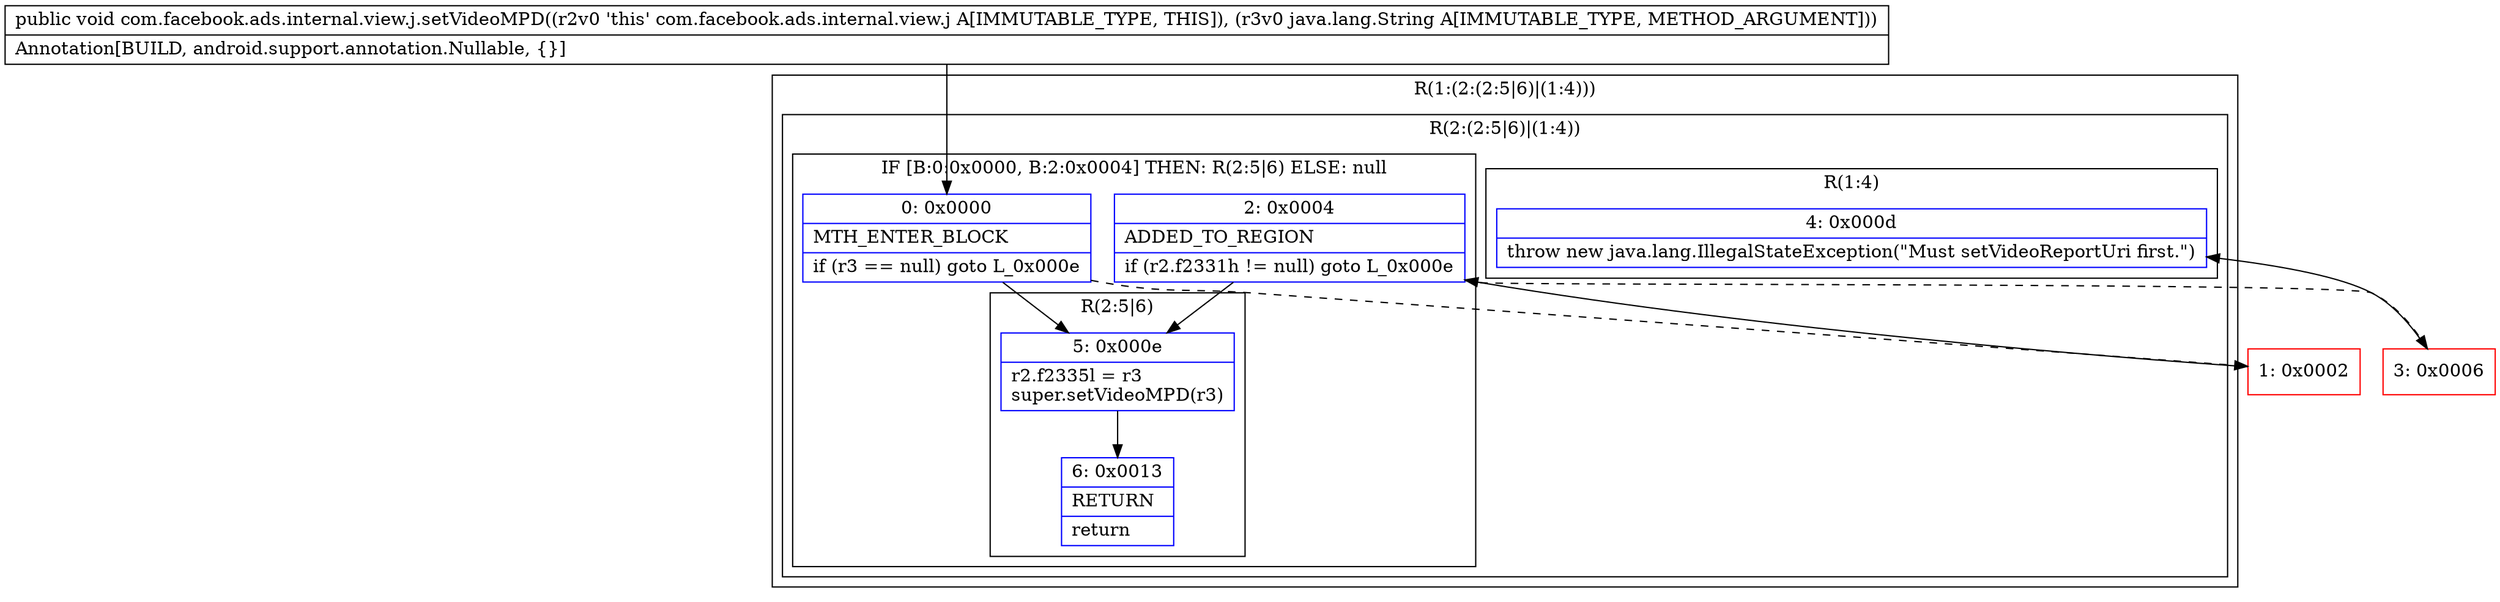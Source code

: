 digraph "CFG forcom.facebook.ads.internal.view.j.setVideoMPD(Ljava\/lang\/String;)V" {
subgraph cluster_Region_345407847 {
label = "R(1:(2:(2:5|6)|(1:4)))";
node [shape=record,color=blue];
subgraph cluster_Region_613832529 {
label = "R(2:(2:5|6)|(1:4))";
node [shape=record,color=blue];
subgraph cluster_IfRegion_337989607 {
label = "IF [B:0:0x0000, B:2:0x0004] THEN: R(2:5|6) ELSE: null";
node [shape=record,color=blue];
Node_0 [shape=record,label="{0\:\ 0x0000|MTH_ENTER_BLOCK\l|if (r3 == null) goto L_0x000e\l}"];
Node_2 [shape=record,label="{2\:\ 0x0004|ADDED_TO_REGION\l|if (r2.f2331h != null) goto L_0x000e\l}"];
subgraph cluster_Region_581289467 {
label = "R(2:5|6)";
node [shape=record,color=blue];
Node_5 [shape=record,label="{5\:\ 0x000e|r2.f2335l = r3\lsuper.setVideoMPD(r3)\l}"];
Node_6 [shape=record,label="{6\:\ 0x0013|RETURN\l|return\l}"];
}
}
subgraph cluster_Region_43578737 {
label = "R(1:4)";
node [shape=record,color=blue];
Node_4 [shape=record,label="{4\:\ 0x000d|throw new java.lang.IllegalStateException(\"Must setVideoReportUri first.\")\l}"];
}
}
}
Node_1 [shape=record,color=red,label="{1\:\ 0x0002}"];
Node_3 [shape=record,color=red,label="{3\:\ 0x0006}"];
MethodNode[shape=record,label="{public void com.facebook.ads.internal.view.j.setVideoMPD((r2v0 'this' com.facebook.ads.internal.view.j A[IMMUTABLE_TYPE, THIS]), (r3v0 java.lang.String A[IMMUTABLE_TYPE, METHOD_ARGUMENT]))  | Annotation[BUILD, android.support.annotation.Nullable, \{\}]\l}"];
MethodNode -> Node_0;
Node_0 -> Node_1[style=dashed];
Node_0 -> Node_5;
Node_2 -> Node_3[style=dashed];
Node_2 -> Node_5;
Node_5 -> Node_6;
Node_1 -> Node_2;
Node_3 -> Node_4;
}

